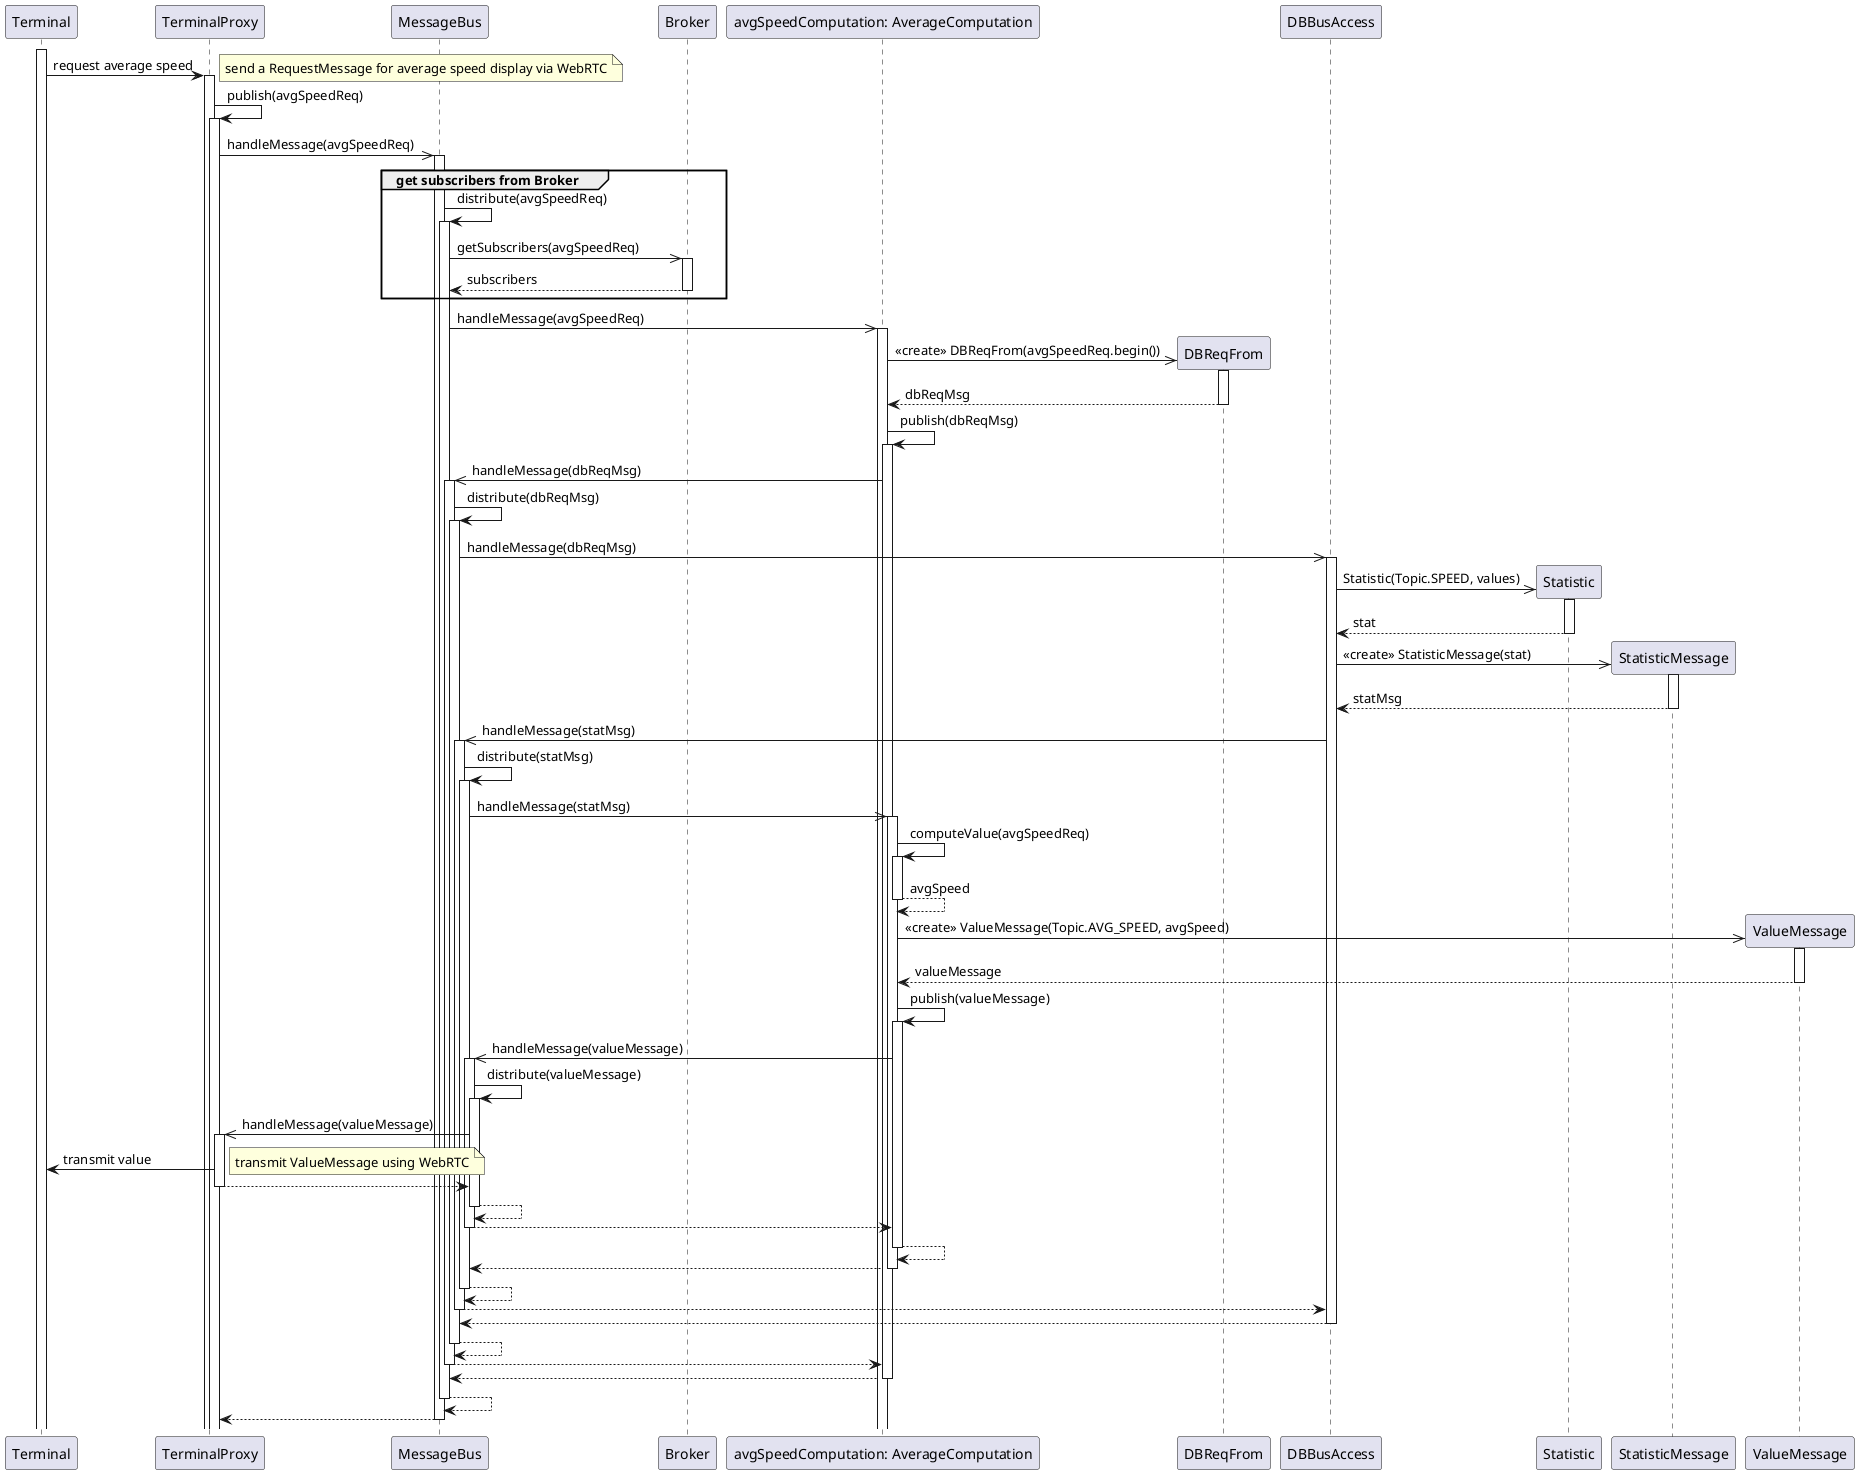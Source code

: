 @startuml

participant Terminal

participant TerminalProxy

participant MessageBus

participant Broker

participant "avgSpeedComputation: AverageComputation" as AVGSCALC

participant DBReqFrom

participant DBBusAccess

activate Terminal 
Terminal -> TerminalProxy: request average speed
note right: send a RequestMessage for average speed display via WebRTC

activate TerminalProxy
TerminalProxy -> TerminalProxy: publish(avgSpeedReq)
activate TerminalProxy

TerminalProxy ->> MessageBus: handleMessage(avgSpeedReq)
activate MessageBus

group get subscribers from Broker

	MessageBus -> MessageBus: distribute(avgSpeedReq)
	activate MessageBus

	MessageBus ->> Broker: getSubscribers(avgSpeedReq)
	activate Broker

	Broker --> MessageBus: subscribers
	deactivate Broker
end

MessageBus ->> AVGSCALC: handleMessage(avgSpeedReq)
activate AVGSCALC

create DBReqFrom

AVGSCALC ->> DBReqFrom: <<create>> DBReqFrom(avgSpeedReq.begin())
activate DBReqFrom
DBReqFrom --> AVGSCALC: dbReqMsg
deactivate DBReqFrom

AVGSCALC -> AVGSCALC: publish(dbReqMsg)
activate AVGSCALC

AVGSCALC ->> MessageBus: handleMessage(dbReqMsg)
activate MessageBus
MessageBus -> MessageBus: distribute(dbReqMsg)
activate MessageBus
MessageBus ->> DBBusAccess: handleMessage(dbReqMsg)
activate DBBusAccess

create Statistic

DBBusAccess ->> Statistic: Statistic(Topic.SPEED, values)
activate Statistic
Statistic --> DBBusAccess: stat
deactivate Statistic

create StatisticMessage
DBBusAccess ->> StatisticMessage: <<create>> StatisticMessage(stat)
activate StatisticMessage

StatisticMessage --> DBBusAccess: statMsg
deactivate StatisticMessage

DBBusAccess ->> MessageBus: handleMessage(statMsg)
activate MessageBus

MessageBus -> MessageBus: distribute(statMsg)
activate MessageBus

MessageBus ->> AVGSCALC: handleMessage(statMsg)
activate AVGSCALC


AVGSCALC -> AVGSCALC: computeValue(avgSpeedReq)
activate AVGSCALC
AVGSCALC --> AVGSCALC: avgSpeed
deactivate AVGSCALC

create ValueMessage

AVGSCALC ->> ValueMessage: <<create>> ValueMessage(Topic.AVG_SPEED, avgSpeed)
activate ValueMessage
ValueMessage --> AVGSCALC: valueMessage
deactivate ValueMessage

AVGSCALC -> AVGSCALC: publish(valueMessage)
activate AVGSCALC

AVGSCALC ->> MessageBus: handleMessage(valueMessage)
activate MessageBus

MessageBus -> MessageBus: distribute(valueMessage)
activate MessageBus

MessageBus ->> TerminalProxy: handleMessage(valueMessage)
activate TerminalProxy

TerminalProxy -> Terminal: transmit value
note right: transmit ValueMessage using WebRTC

TerminalProxy --> MessageBus:
deactivate TerminalProxy

MessageBus --> MessageBus:
deactivate MessageBus

MessageBus --> AVGSCALC
deactivate MessageBus

AVGSCALC --> AVGSCALC
deactivate AVGSCALC

AVGSCALC --> MessageBus
deactivate AVGSCALC

MessageBus --> MessageBus
deactivate MessageBus

MessageBus --> DBBusAccess
deactivate MessageBus

DBBusAccess --> MessageBus
deactivate DBBusAccess

MessageBus --> MessageBus
deactivate MessageBus

MessageBus --> AVGSCALC
deactivate MessageBus

AVGSCALC --> MessageBus
deactivate AVGSCALC

MessageBus --> MessageBus
deactivate MessageBus

MessageBus --> TerminalProxy
deactivate MessageBus


@enduml